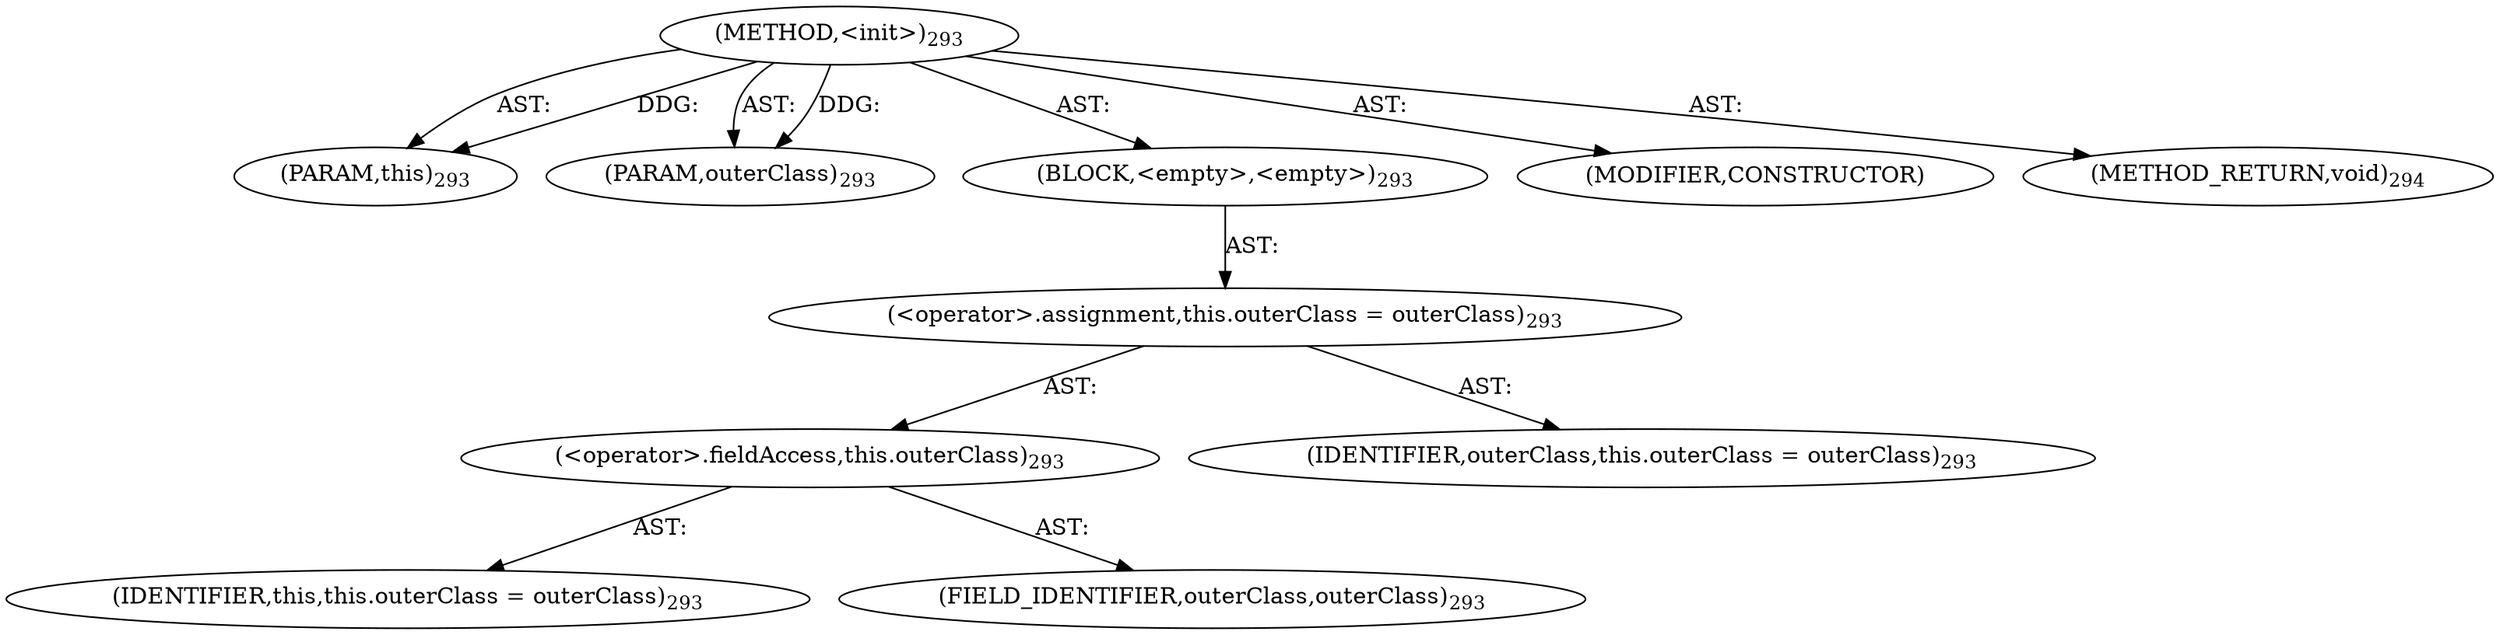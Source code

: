 digraph "&lt;init&gt;" {  
"111669149708" [label = <(METHOD,&lt;init&gt;)<SUB>293</SUB>> ]
"115964116997" [label = <(PARAM,this)<SUB>293</SUB>> ]
"115964116998" [label = <(PARAM,outerClass)<SUB>293</SUB>> ]
"25769803810" [label = <(BLOCK,&lt;empty&gt;,&lt;empty&gt;)<SUB>293</SUB>> ]
"30064771241" [label = <(&lt;operator&gt;.assignment,this.outerClass = outerClass)<SUB>293</SUB>> ]
"30064771242" [label = <(&lt;operator&gt;.fieldAccess,this.outerClass)<SUB>293</SUB>> ]
"68719476750" [label = <(IDENTIFIER,this,this.outerClass = outerClass)<SUB>293</SUB>> ]
"55834574890" [label = <(FIELD_IDENTIFIER,outerClass,outerClass)<SUB>293</SUB>> ]
"68719476751" [label = <(IDENTIFIER,outerClass,this.outerClass = outerClass)<SUB>293</SUB>> ]
"133143986204" [label = <(MODIFIER,CONSTRUCTOR)> ]
"128849018892" [label = <(METHOD_RETURN,void)<SUB>294</SUB>> ]
  "111669149708" -> "115964116997"  [ label = "AST: "] 
  "111669149708" -> "115964116998"  [ label = "AST: "] 
  "111669149708" -> "25769803810"  [ label = "AST: "] 
  "111669149708" -> "133143986204"  [ label = "AST: "] 
  "111669149708" -> "128849018892"  [ label = "AST: "] 
  "25769803810" -> "30064771241"  [ label = "AST: "] 
  "30064771241" -> "30064771242"  [ label = "AST: "] 
  "30064771241" -> "68719476751"  [ label = "AST: "] 
  "30064771242" -> "68719476750"  [ label = "AST: "] 
  "30064771242" -> "55834574890"  [ label = "AST: "] 
  "111669149708" -> "115964116997"  [ label = "DDG: "] 
  "111669149708" -> "115964116998"  [ label = "DDG: "] 
}
